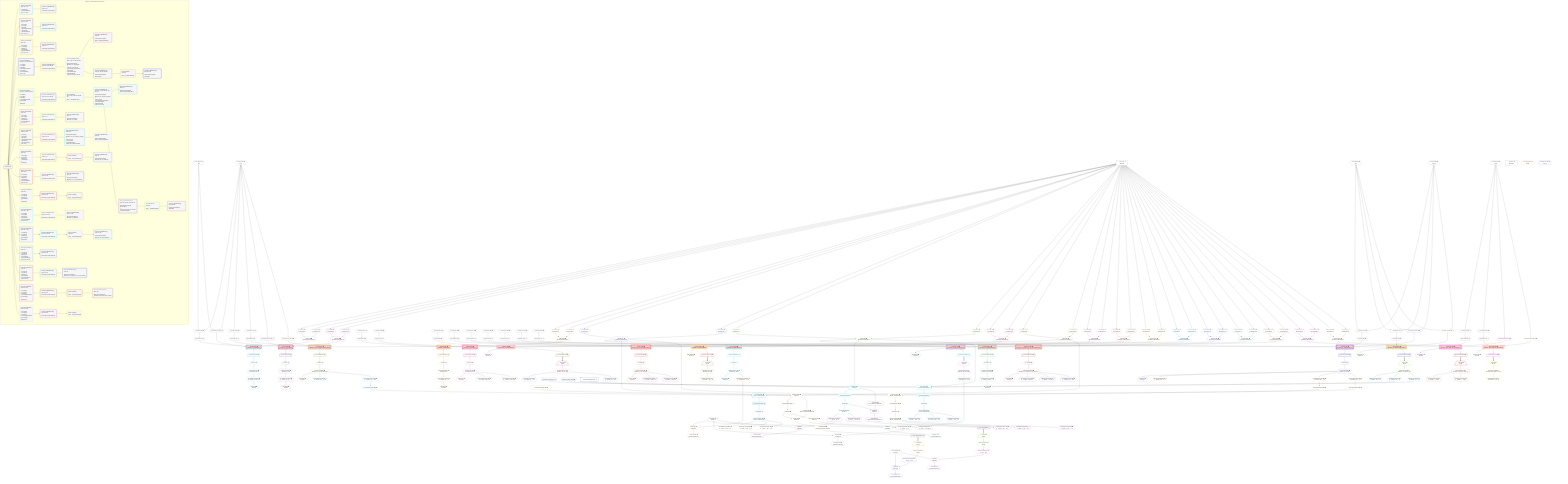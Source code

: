 %%{init: {'themeVariables': { 'fontSize': '12px'}}}%%
graph TD
    classDef path fill:#eee,stroke:#000,color:#000
    classDef plan fill:#fff,stroke-width:1px,color:#000
    classDef itemplan fill:#fff,stroke-width:2px,color:#000
    classDef unbatchedplan fill:#dff,stroke-width:1px,color:#000
    classDef sideeffectplan fill:#fcc,stroke-width:2px,color:#000
    classDef bucket fill:#f6f6f6,color:#000,stroke-width:2px,text-align:left

    subgraph "Buckets for mutations/v4/mutation-return-types"
    Bucket0("Bucket 0 (root)"):::bucket
    Bucket1("Bucket 1 (mutationField)<br />Deps: 13, 14, 20<br /><br />1: PgSelect[10]<br />2: PgSelectRows[16]<br />ᐳ: 15, 17, 18, 19"):::bucket
    Bucket2("Bucket 2 (mutationField)<br />Deps: 32, 2, 301<br /><br />1: Access[23]<br />2: Access[24]<br />3: Object[25]<br />4: PgFromExpression[26]<br />5: PgSelect[22]<br />6: PgSelectRows[28]<br />ᐳ: 27, 29, 30, 31"):::bucket
    Bucket3("Bucket 3 (mutationField)<br />Deps: 43, 2<br /><br />1: Access[35]<br />2: Access[36]<br />3: Object[37]<br />4: PgSelect[34]<br />5: PgSelectRows[39]<br />ᐳ: 38, 40, 41, 42"):::bucket
    Bucket4("Bucket 4 (mutationField)<br />Deps: 56, 2, 303, 304, 189, 286<br /><br />1: Access[48]<br />2: Access[49]<br />3: Object[50]<br />4: PgFromExpression[51]<br />5: PgSelect[47]<br />6: PgSelectRows[53]<br />ᐳ: 52, 54, 55"):::bucket
    Bucket5("Bucket 5 (mutationField)<br />Deps: 64, 2, 303, 304, 189, 286<br /><br />1: Access[59]<br />2: Access[60]<br />3: Object[61]<br />4: PgFromExpression[62]<br />5: PgSelect[58]<br />6: <br />ᐳ: Object[63]"):::bucket
    Bucket6("Bucket 6 (mutationField)<br />Deps: 74, 2<br /><br />1: Access[67]<br />2: Access[68]<br />3: Object[69]<br />4: PgSelect[66]<br />5: PgSelectRows[71]<br />ᐳ: 70, 72, 73"):::bucket
    Bucket7("Bucket 7 (mutationField)<br />Deps: 85, 2, 301<br /><br />1: Access[77]<br />2: Access[78]<br />3: Object[79]<br />4: PgFromExpression[80]<br />5: PgSelect[76]<br />6: PgSelectRows[82]<br />ᐳ: 81, 83, 84"):::bucket
    Bucket8("Bucket 8 (mutationField)<br />Deps: 92, 2<br /><br />1: Access[88]<br />2: Access[89]<br />3: Object[90]<br />4: PgSelect[87]<br />5: <br />ᐳ: Object[91]"):::bucket
    Bucket9("Bucket 9 (mutationField)<br />Deps: 102, 2<br /><br />1: Access[95]<br />2: Access[96]<br />3: Object[97]<br />4: PgSelect[94]<br />5: PgSelectRows[99]<br />ᐳ: 98, 100, 101"):::bucket
    Bucket10("Bucket 10 (mutationField)<br />Deps: 109, 2<br /><br />1: Access[105]<br />2: Access[106]<br />3: Object[107]<br />4: PgSelect[104]<br />5: <br />ᐳ: Object[108]"):::bucket
    Bucket11("Bucket 11 (mutationField)<br />Deps: 119, 2, 189<br /><br />1: Access[112]<br />2: Access[113]<br />3: Object[114]<br />4: PgSelect[111]<br />5: PgSelectRows[116]<br />ᐳ: 115, 117, 118"):::bucket
    Bucket12("Bucket 12 (mutationField)<br />Deps: 126, 2, 189<br /><br />1: Access[122]<br />2: Access[123]<br />3: Object[124]<br />4: PgSelect[121]<br />5: <br />ᐳ: Object[125]"):::bucket
    Bucket13("Bucket 13 (mutationField)<br />Deps: 137, 2<br /><br />1: Access[129]<br />2: Access[130]<br />3: Object[131]<br />4: PgSelect[128]<br />5: PgSelectRows[133]<br />ᐳ: 132, 134, 135, 136"):::bucket
    Bucket14("Bucket 14 (mutationField)<br />Deps: 147, 2<br /><br />1: Access[140]<br />2: Access[141]<br />3: Object[142]<br />4: PgSelect[139]<br />5: PgSelectRows[144]<br />ᐳ: 143, 145, 146"):::bucket
    Bucket15("Bucket 15 (mutationField)<br />Deps: 156, 2, 305<br /><br />1: Access[151]<br />2: Access[152]<br />3: Object[153]<br />4: PgFromExpression[154]<br />5: PgSelect[150]<br />6: <br />ᐳ: Object[155]"):::bucket
    Bucket16("Bucket 16 (mutationField)<br />Deps: 164, 2, 305<br /><br />1: Access[159]<br />2: Access[160]<br />3: Object[161]<br />4: PgFromExpression[162]<br />5: PgSelect[158]<br />6: <br />ᐳ: Object[163]"):::bucket
    Bucket17("Bucket 17 (nullableBoundary)<br />Deps: 19, 18<br /><br />ROOT Object{1}ᐸ{result}ᐳ[19]"):::bucket
    Bucket18("Bucket 18 (nullableBoundary)<br />Deps: 31, 30<br /><br />ROOT Object{2}ᐸ{result}ᐳ[31]"):::bucket
    Bucket19("Bucket 19 (nullableBoundary)<br />Deps: 42, 41<br /><br />ROOT Object{3}ᐸ{result}ᐳ[42]"):::bucket
    Bucket20("Bucket 20 (nullableBoundary)<br />Deps: 55, 54, 50, 189, 286<br /><br />ROOT Object{4}ᐸ{result}ᐳ[55]"):::bucket
    Bucket21("Bucket 21 (nullableBoundary)<br />Deps: 58, 63, 61, 189, 286<br /><br />ROOT Object{5}ᐸ{result}ᐳ[63]"):::bucket
    Bucket22("Bucket 22 (nullableBoundary)<br />Deps: 73, 72<br /><br />ROOT Object{6}ᐸ{result}ᐳ[73]"):::bucket
    Bucket23("Bucket 23 (nullableBoundary)<br />Deps: 84, 83, 79<br /><br />ROOT Object{7}ᐸ{result}ᐳ[84]"):::bucket
    Bucket24("Bucket 24 (nullableBoundary)<br />Deps: 87, 91<br /><br />ROOT Object{8}ᐸ{result}ᐳ[91]"):::bucket
    Bucket25("Bucket 25 (nullableBoundary)<br />Deps: 101, 100<br /><br />ROOT Object{9}ᐸ{result}ᐳ[101]"):::bucket
    Bucket26("Bucket 26 (nullableBoundary)<br />Deps: 104, 108<br /><br />ROOT Object{10}ᐸ{result}ᐳ[108]"):::bucket
    Bucket27("Bucket 27 (nullableBoundary)<br />Deps: 118, 117, 189<br /><br />ROOT Object{11}ᐸ{result}ᐳ[118]"):::bucket
    Bucket28("Bucket 28 (nullableBoundary)<br />Deps: 121, 125, 189<br /><br />ROOT Object{12}ᐸ{result}ᐳ[125]"):::bucket
    Bucket29("Bucket 29 (nullableBoundary)<br />Deps: 136, 135<br /><br />ROOT Object{13}ᐸ{result}ᐳ[136]"):::bucket
    Bucket30("Bucket 30 (nullableBoundary)<br />Deps: 146, 145<br /><br />ROOT Object{14}ᐸ{result}ᐳ[146]"):::bucket
    Bucket31("Bucket 31 (nullableBoundary)<br />Deps: 150, 155<br /><br />ROOT Object{15}ᐸ{result}ᐳ[155]"):::bucket
    Bucket32("Bucket 32 (nullableBoundary)<br />Deps: 158, 163<br /><br />ROOT Object{16}ᐸ{result}ᐳ[163]"):::bucket
    Bucket33("Bucket 33 (nullableBoundary)<br />Deps: 54, 50, 293, 189, 286, 262<br /><br />ROOT PgSelectSingle{4}ᐸmutation_out_complexᐳ[54]<br />1: <br />ᐳ: 185, 194, 215, 199, 218<br />2: PgSelect[195], PgSelect[216]<br />ᐳ: Access[294]<br />3: PgSelectRows[201], PgSelectRows[220]<br />ᐳ: 200, 202, 219, 221, 295, 296"):::bucket
    Bucket34("Bucket 34 (nullableBoundary)<br />Deps: 72<br /><br />ROOT PgSelectSingle{6}ᐸmutation_out_outᐳ[72]"):::bucket
    Bucket35("Bucket 35 (nullableBoundary)<br />Deps: 83, 79<br /><br />ROOT PgSelectSingle{7}ᐸmutation_out_out_compound_typeᐳ[83]<br />1: <br />ᐳ: 187, 204, 209<br />2: PgSelect[205]<br />3: PgSelectRows[211]<br />ᐳ: First[210], PgSelectSingle[212]"):::bucket
    Bucket36("Bucket 36 (nullableBoundary)<br />Deps: 100<br /><br />ROOT PgSelectSingle{9}ᐸmutation_out_out_unnamedᐳ[100]"):::bucket
    Bucket37("Bucket 37 (nullableBoundary)<br />Deps: 117, 189<br /><br />ROOT PgSelectSingle{11}ᐸmutation_out_tableᐳ[117]"):::bucket
    Bucket38("Bucket 38 (nullableBoundary)<br />Deps: 145<br /><br />ROOT PgSelectSingle{14}ᐸmutation_out_unnamed_out_out_unnamedᐳ[145]"):::bucket
    Bucket39("Bucket 39 (listItem)<br />Deps: 61, 234, 243, 297, 189, 286, 276<br /><br />ROOT __Item{39}ᐸ165ᐳ[171]"):::bucket
    Bucket40("Bucket 40 (listItem)<br /><br />ROOT __Item{40}ᐸ166ᐳ[173]"):::bucket
    Bucket41("Bucket 41 (listItem)<br /><br />ROOT __Item{41}ᐸ167ᐳ[175]"):::bucket
    Bucket42("Bucket 42 (listItem)<br />Deps: 189<br /><br />ROOT __Item{42}ᐸ168ᐳ[178]"):::bucket
    Bucket43("Bucket 43 (listItem)<br /><br />ROOT __Item{43}ᐸ169ᐳ[180]"):::bucket
    Bucket44("Bucket 44 (listItem)<br /><br />ROOT __Item{44}ᐸ170ᐳ[182]"):::bucket
    Bucket45("Bucket 45 (nullableBoundary)<br />Deps: 172, 61, 234, 243, 297, 189, 286, 276<br /><br />ROOT PgSelectSingle{39}ᐸmutation_out_complex_setofᐳ[172]<br />1: <br />ᐳ: 223, 229, 240<br />2: PgSelect[230], PgSelect[241]<br />3: PgSelectRows[236], PgSelectRows[245]<br />ᐳ: 235, 237, 244, 246"):::bucket
    Bucket46("Bucket 46 (nullableBoundary)<br />Deps: 174<br /><br />ROOT PgSelectSingle{40}ᐸmutation_out_out_setofᐳ[174]"):::bucket
    Bucket47("Bucket 47 (nullableBoundary)<br />Deps: 179, 189<br /><br />ROOT PgSelectSingle{42}ᐸmutation_out_table_setofᐳ[179]"):::bucket
    Bucket48("Bucket 48 (nullableBoundary)<br />Deps: 181<br /><br />ROOT PgSelectSingle{43}ᐸmutation_returns_table_multi_colᐳ[181]"):::bucket
    Bucket49("Bucket 49 (nullableBoundary)<br />Deps: 202<br /><br />ROOT PgSelectSingle{33}ᐸfrmcdc_compoundTypeᐳ[202]"):::bucket
    Bucket50("Bucket 50 (nullableBoundary)<br />Deps: 212<br /><br />ROOT PgSelectSingle{35}ᐸfrmcdc_compoundTypeᐳ[212]"):::bucket
    Bucket51("Bucket 51 (nullableBoundary)<br />Deps: 221, 189, 296, 286, 262<br /><br />ROOT PgSelectSingle{33}ᐸpersonᐳ[221]"):::bucket
    Bucket52("Bucket 52 (nullableBoundary)<br />Deps: 237<br /><br />ROOT PgSelectSingle{45}ᐸfrmcdc_compoundTypeᐳ[237]"):::bucket
    Bucket53("Bucket 53 (nullableBoundary)<br />Deps: 246, 189, 241, 244, 286, 276<br /><br />ROOT PgSelectSingle{45}ᐸpersonᐳ[246]<br />1: <br />ᐳ: 265, 270, 298, 266, 267, 299, 300<br />2: PgSelectRows[283]"):::bucket
    Bucket54("Bucket 54 (listItem)<br />Deps: 286<br /><br />ROOT __Item{54}ᐸ279ᐳ[280]"):::bucket
    Bucket55("Bucket 55 (nullableBoundary)<br />Deps: 281, 286<br /><br />ROOT PgSelectSingle{54}ᐸpostᐳ[281]"):::bucket
    Bucket56("Bucket 56 (listItem)<br />Deps: 286<br /><br />ROOT __Item{56}ᐸ283ᐳ[284]"):::bucket
    Bucket57("Bucket 57 (nullableBoundary)<br />Deps: 285, 286<br /><br />ROOT PgSelectSingle{56}ᐸpostᐳ[285]"):::bucket
    end
    Bucket0 --> Bucket1 & Bucket2 & Bucket3 & Bucket4 & Bucket5 & Bucket6 & Bucket7 & Bucket8 & Bucket9 & Bucket10 & Bucket11 & Bucket12 & Bucket13 & Bucket14 & Bucket15 & Bucket16
    Bucket1 --> Bucket17
    Bucket2 --> Bucket18
    Bucket3 --> Bucket19
    Bucket4 --> Bucket20
    Bucket5 --> Bucket21
    Bucket6 --> Bucket22
    Bucket7 --> Bucket23
    Bucket8 --> Bucket24
    Bucket9 --> Bucket25
    Bucket10 --> Bucket26
    Bucket11 --> Bucket27
    Bucket12 --> Bucket28
    Bucket13 --> Bucket29
    Bucket14 --> Bucket30
    Bucket15 --> Bucket31
    Bucket16 --> Bucket32
    Bucket20 --> Bucket33
    Bucket21 --> Bucket39
    Bucket22 --> Bucket34
    Bucket23 --> Bucket35
    Bucket24 --> Bucket40
    Bucket25 --> Bucket36
    Bucket26 --> Bucket41
    Bucket27 --> Bucket37
    Bucket28 --> Bucket42
    Bucket30 --> Bucket38
    Bucket31 --> Bucket43
    Bucket32 --> Bucket44
    Bucket33 --> Bucket49 & Bucket51
    Bucket35 --> Bucket50
    Bucket39 --> Bucket45
    Bucket40 --> Bucket46
    Bucket42 --> Bucket47
    Bucket43 --> Bucket48
    Bucket45 --> Bucket52 & Bucket53
    Bucket51 --> Bucket54
    Bucket53 --> Bucket56
    Bucket54 --> Bucket55
    Bucket56 --> Bucket57

    %% plan dependencies
    __InputObject6{{"__InputObject[6∈0] ➊"}}:::plan
    Constant301{{"Constant[301∈0] ➊<br />ᐸ10ᐳ"}}:::plan
    Constant302{{"Constant[302∈0] ➊<br />ᐸ5ᐳ"}}:::plan
    Constant301 & Constant302 --> __InputObject6
    __InputObject44{{"__InputObject[44∈0] ➊"}}:::plan
    Constant303{{"Constant[303∈0] ➊<br />ᐸ1ᐳ"}}:::plan
    Constant304{{"Constant[304∈0] ➊<br />ᐸ'test'ᐳ"}}:::plan
    Constant303 & Constant304 --> __InputObject44
    __InputObject57{{"__InputObject[57∈0] ➊"}}:::plan
    Constant303 & Constant304 --> __InputObject57
    Object13{{"Object[13∈0] ➊<br />ᐸ{pgSettings,withPgClient}ᐳ"}}:::plan
    Access11{{"Access[11∈0] ➊<br />ᐸ2.pgSettingsᐳ"}}:::plan
    Access12{{"Access[12∈0] ➊<br />ᐸ2.withPgClientᐳ"}}:::plan
    Access11 & Access12 --> Object13
    PgFromExpression14{{"PgFromExpression[14∈0] ➊"}}:::plan
    Constant301 & Constant302 --> PgFromExpression14
    __InputObject21{{"__InputObject[21∈0] ➊"}}:::plan
    Constant301 --> __InputObject21
    __InputObject75{{"__InputObject[75∈0] ➊"}}:::plan
    Constant301 --> __InputObject75
    __InputObject148{{"__InputObject[148∈0] ➊"}}:::plan
    Constant305{{"Constant[305∈0] ➊<br />ᐸ20ᐳ"}}:::plan
    Constant305 --> __InputObject148
    __InputObject157{{"__InputObject[157∈0] ➊"}}:::plan
    Constant305 --> __InputObject157
    __Value2["__Value[2∈0] ➊<br />ᐸcontextᐳ"]:::plan
    __Value2 --> Access11
    __Value2 --> Access12
    ApplyInput20{{"ApplyInput[20∈0] ➊"}}:::plan
    __InputObject6 --> ApplyInput20
    ApplyInput32{{"ApplyInput[32∈0] ➊"}}:::plan
    __InputObject21 --> ApplyInput32
    __InputObject33{{"__InputObject[33∈0] ➊"}}:::plan
    ApplyInput43{{"ApplyInput[43∈0] ➊"}}:::plan
    __InputObject33 --> ApplyInput43
    ApplyInput56{{"ApplyInput[56∈0] ➊"}}:::plan
    __InputObject44 --> ApplyInput56
    ApplyInput64{{"ApplyInput[64∈0] ➊"}}:::plan
    __InputObject57 --> ApplyInput64
    __InputObject65{{"__InputObject[65∈0] ➊"}}:::plan
    ApplyInput74{{"ApplyInput[74∈0] ➊"}}:::plan
    __InputObject65 --> ApplyInput74
    ApplyInput85{{"ApplyInput[85∈0] ➊"}}:::plan
    __InputObject75 --> ApplyInput85
    __InputObject86{{"__InputObject[86∈0] ➊"}}:::plan
    ApplyInput92{{"ApplyInput[92∈0] ➊"}}:::plan
    __InputObject86 --> ApplyInput92
    __InputObject93{{"__InputObject[93∈0] ➊"}}:::plan
    ApplyInput102{{"ApplyInput[102∈0] ➊"}}:::plan
    __InputObject93 --> ApplyInput102
    __InputObject103{{"__InputObject[103∈0] ➊"}}:::plan
    ApplyInput109{{"ApplyInput[109∈0] ➊"}}:::plan
    __InputObject103 --> ApplyInput109
    __InputObject110{{"__InputObject[110∈0] ➊"}}:::plan
    ApplyInput119{{"ApplyInput[119∈0] ➊"}}:::plan
    __InputObject110 --> ApplyInput119
    __InputObject120{{"__InputObject[120∈0] ➊"}}:::plan
    ApplyInput126{{"ApplyInput[126∈0] ➊"}}:::plan
    __InputObject120 --> ApplyInput126
    __InputObject127{{"__InputObject[127∈0] ➊"}}:::plan
    ApplyInput137{{"ApplyInput[137∈0] ➊"}}:::plan
    __InputObject127 --> ApplyInput137
    __InputObject138{{"__InputObject[138∈0] ➊"}}:::plan
    ApplyInput147{{"ApplyInput[147∈0] ➊"}}:::plan
    __InputObject138 --> ApplyInput147
    ApplyInput156{{"ApplyInput[156∈0] ➊"}}:::plan
    __InputObject148 --> ApplyInput156
    ApplyInput164{{"ApplyInput[164∈0] ➊"}}:::plan
    __InputObject157 --> ApplyInput164
    __Value4["__Value[4∈0] ➊<br />ᐸrootValueᐳ"]:::plan
    Constant189{{"Constant[189∈0] ➊<br />ᐸ'people'ᐳ"}}:::plan
    Constant286{{"Constant[286∈0] ➊<br />ᐸ'posts'ᐳ"}}:::plan
    PgSelect10[["PgSelect[10∈1] ➊<br />ᐸmutation_in_inout(mutation)ᐳ"]]:::sideeffectplan
    Object13 & PgFromExpression14 & ApplyInput20 --> PgSelect10
    First15{{"First[15∈1] ➊"}}:::plan
    PgSelectRows16[["PgSelectRows[16∈1] ➊"]]:::plan
    PgSelectRows16 --> First15
    PgSelect10 --> PgSelectRows16
    PgSelectSingle17{{"PgSelectSingle[17∈1] ➊<br />ᐸmutation_in_inoutᐳ"}}:::plan
    First15 --> PgSelectSingle17
    PgClassExpression18{{"PgClassExpression[18∈1] ➊<br />ᐸ__mutation_in_inout__.vᐳ"}}:::plan
    PgSelectSingle17 --> PgClassExpression18
    Object19{{"Object[19∈1] ➊<br />ᐸ{result}ᐳ"}}:::plan
    PgClassExpression18 --> Object19
    PgSelect22[["PgSelect[22∈2] ➊<br />ᐸmutation_in_out(mutation)ᐳ"]]:::sideeffectplan
    Object25{{"Object[25∈2] ➊<br />ᐸ{pgSettings,withPgClient}ᐳ"}}:::plan
    PgFromExpression26{{"PgFromExpression[26∈2] ➊"}}:::plan
    Object25 & PgFromExpression26 & ApplyInput32 --> PgSelect22
    Access23{{"Access[23∈2] ➊<br />ᐸ2.pgSettingsᐳ"}}:::plan
    Access24{{"Access[24∈2] ➊<br />ᐸ2.withPgClientᐳ"}}:::plan
    Access23 & Access24 --> Object25
    __Value2 --> Access23
    __Value2 --> Access24
    Constant301 --> PgFromExpression26
    First27{{"First[27∈2] ➊"}}:::plan
    PgSelectRows28[["PgSelectRows[28∈2] ➊"]]:::plan
    PgSelectRows28 --> First27
    PgSelect22 --> PgSelectRows28
    PgSelectSingle29{{"PgSelectSingle[29∈2] ➊<br />ᐸmutation_in_outᐳ"}}:::plan
    First27 --> PgSelectSingle29
    PgClassExpression30{{"PgClassExpression[30∈2] ➊<br />ᐸ__mutation_in_out__.vᐳ"}}:::plan
    PgSelectSingle29 --> PgClassExpression30
    Object31{{"Object[31∈2] ➊<br />ᐸ{result}ᐳ"}}:::plan
    PgClassExpression30 --> Object31
    PgSelect34[["PgSelect[34∈3] ➊<br />ᐸmutation_out(mutation)ᐳ"]]:::sideeffectplan
    Object37{{"Object[37∈3] ➊<br />ᐸ{pgSettings,withPgClient}ᐳ"}}:::plan
    Object37 & ApplyInput43 --> PgSelect34
    Access35{{"Access[35∈3] ➊<br />ᐸ2.pgSettingsᐳ"}}:::plan
    Access36{{"Access[36∈3] ➊<br />ᐸ2.withPgClientᐳ"}}:::plan
    Access35 & Access36 --> Object37
    __Value2 --> Access35
    __Value2 --> Access36
    First38{{"First[38∈3] ➊"}}:::plan
    PgSelectRows39[["PgSelectRows[39∈3] ➊"]]:::plan
    PgSelectRows39 --> First38
    PgSelect34 --> PgSelectRows39
    PgSelectSingle40{{"PgSelectSingle[40∈3] ➊<br />ᐸmutation_outᐳ"}}:::plan
    First38 --> PgSelectSingle40
    PgClassExpression41{{"PgClassExpression[41∈3] ➊<br />ᐸ__mutation_out__.vᐳ"}}:::plan
    PgSelectSingle40 --> PgClassExpression41
    Object42{{"Object[42∈3] ➊<br />ᐸ{result}ᐳ"}}:::plan
    PgClassExpression41 --> Object42
    PgSelect47[["PgSelect[47∈4] ➊<br />ᐸmutation_out_complex(mutation)ᐳ"]]:::sideeffectplan
    Object50{{"Object[50∈4] ➊<br />ᐸ{pgSettings,withPgClient}ᐳ"}}:::plan
    PgFromExpression51{{"PgFromExpression[51∈4] ➊"}}:::plan
    Object50 & PgFromExpression51 & ApplyInput56 --> PgSelect47
    Access48{{"Access[48∈4] ➊<br />ᐸ2.pgSettingsᐳ"}}:::plan
    Access49{{"Access[49∈4] ➊<br />ᐸ2.withPgClientᐳ"}}:::plan
    Access48 & Access49 --> Object50
    Constant303 & Constant304 --> PgFromExpression51
    __Value2 --> Access48
    __Value2 --> Access49
    First52{{"First[52∈4] ➊"}}:::plan
    PgSelectRows53[["PgSelectRows[53∈4] ➊"]]:::plan
    PgSelectRows53 --> First52
    PgSelect47 --> PgSelectRows53
    PgSelectSingle54{{"PgSelectSingle[54∈4] ➊<br />ᐸmutation_out_complexᐳ"}}:::plan
    First52 --> PgSelectSingle54
    Object55{{"Object[55∈4] ➊<br />ᐸ{result}ᐳ"}}:::plan
    PgSelectSingle54 --> Object55
    PgSelect58[["PgSelect[58∈5] ➊<br />ᐸmutation_out_complex_setof(mutation)ᐳ"]]:::sideeffectplan
    Object61{{"Object[61∈5] ➊<br />ᐸ{pgSettings,withPgClient}ᐳ"}}:::plan
    PgFromExpression62{{"PgFromExpression[62∈5] ➊"}}:::plan
    Object61 & PgFromExpression62 & ApplyInput64 --> PgSelect58
    Access59{{"Access[59∈5] ➊<br />ᐸ2.pgSettingsᐳ"}}:::plan
    Access60{{"Access[60∈5] ➊<br />ᐸ2.withPgClientᐳ"}}:::plan
    Access59 & Access60 --> Object61
    Constant303 & Constant304 --> PgFromExpression62
    __Value2 --> Access59
    __Value2 --> Access60
    Object63{{"Object[63∈5] ➊<br />ᐸ{result}ᐳ"}}:::plan
    PgSelect58 --> Object63
    PgSelect66[["PgSelect[66∈6] ➊<br />ᐸmutation_out_out(mutation)ᐳ"]]:::sideeffectplan
    Object69{{"Object[69∈6] ➊<br />ᐸ{pgSettings,withPgClient}ᐳ"}}:::plan
    Object69 & ApplyInput74 --> PgSelect66
    Access67{{"Access[67∈6] ➊<br />ᐸ2.pgSettingsᐳ"}}:::plan
    Access68{{"Access[68∈6] ➊<br />ᐸ2.withPgClientᐳ"}}:::plan
    Access67 & Access68 --> Object69
    __Value2 --> Access67
    __Value2 --> Access68
    First70{{"First[70∈6] ➊"}}:::plan
    PgSelectRows71[["PgSelectRows[71∈6] ➊"]]:::plan
    PgSelectRows71 --> First70
    PgSelect66 --> PgSelectRows71
    PgSelectSingle72{{"PgSelectSingle[72∈6] ➊<br />ᐸmutation_out_outᐳ"}}:::plan
    First70 --> PgSelectSingle72
    Object73{{"Object[73∈6] ➊<br />ᐸ{result}ᐳ"}}:::plan
    PgSelectSingle72 --> Object73
    PgSelect76[["PgSelect[76∈7] ➊<br />ᐸmutation_out_out_compound_type(mutation)ᐳ"]]:::sideeffectplan
    Object79{{"Object[79∈7] ➊<br />ᐸ{pgSettings,withPgClient}ᐳ"}}:::plan
    PgFromExpression80{{"PgFromExpression[80∈7] ➊"}}:::plan
    Object79 & PgFromExpression80 & ApplyInput85 --> PgSelect76
    Access77{{"Access[77∈7] ➊<br />ᐸ2.pgSettingsᐳ"}}:::plan
    Access78{{"Access[78∈7] ➊<br />ᐸ2.withPgClientᐳ"}}:::plan
    Access77 & Access78 --> Object79
    __Value2 --> Access77
    __Value2 --> Access78
    Constant301 --> PgFromExpression80
    First81{{"First[81∈7] ➊"}}:::plan
    PgSelectRows82[["PgSelectRows[82∈7] ➊"]]:::plan
    PgSelectRows82 --> First81
    PgSelect76 --> PgSelectRows82
    PgSelectSingle83{{"PgSelectSingle[83∈7] ➊<br />ᐸmutation_out_out_compound_typeᐳ"}}:::plan
    First81 --> PgSelectSingle83
    Object84{{"Object[84∈7] ➊<br />ᐸ{result}ᐳ"}}:::plan
    PgSelectSingle83 --> Object84
    PgSelect87[["PgSelect[87∈8] ➊<br />ᐸmutation_out_out_setof(mutation)ᐳ"]]:::sideeffectplan
    Object90{{"Object[90∈8] ➊<br />ᐸ{pgSettings,withPgClient}ᐳ"}}:::plan
    Object90 & ApplyInput92 --> PgSelect87
    Access88{{"Access[88∈8] ➊<br />ᐸ2.pgSettingsᐳ"}}:::plan
    Access89{{"Access[89∈8] ➊<br />ᐸ2.withPgClientᐳ"}}:::plan
    Access88 & Access89 --> Object90
    __Value2 --> Access88
    __Value2 --> Access89
    Object91{{"Object[91∈8] ➊<br />ᐸ{result}ᐳ"}}:::plan
    PgSelect87 --> Object91
    PgSelect94[["PgSelect[94∈9] ➊<br />ᐸmutation_out_out_unnamed(mutation)ᐳ"]]:::sideeffectplan
    Object97{{"Object[97∈9] ➊<br />ᐸ{pgSettings,withPgClient}ᐳ"}}:::plan
    Object97 & ApplyInput102 --> PgSelect94
    Access95{{"Access[95∈9] ➊<br />ᐸ2.pgSettingsᐳ"}}:::plan
    Access96{{"Access[96∈9] ➊<br />ᐸ2.withPgClientᐳ"}}:::plan
    Access95 & Access96 --> Object97
    __Value2 --> Access95
    __Value2 --> Access96
    First98{{"First[98∈9] ➊"}}:::plan
    PgSelectRows99[["PgSelectRows[99∈9] ➊"]]:::plan
    PgSelectRows99 --> First98
    PgSelect94 --> PgSelectRows99
    PgSelectSingle100{{"PgSelectSingle[100∈9] ➊<br />ᐸmutation_out_out_unnamedᐳ"}}:::plan
    First98 --> PgSelectSingle100
    Object101{{"Object[101∈9] ➊<br />ᐸ{result}ᐳ"}}:::plan
    PgSelectSingle100 --> Object101
    PgSelect104[["PgSelect[104∈10] ➊<br />ᐸmutation_out_setof(mutation)ᐳ"]]:::sideeffectplan
    Object107{{"Object[107∈10] ➊<br />ᐸ{pgSettings,withPgClient}ᐳ"}}:::plan
    Object107 & ApplyInput109 --> PgSelect104
    Access105{{"Access[105∈10] ➊<br />ᐸ2.pgSettingsᐳ"}}:::plan
    Access106{{"Access[106∈10] ➊<br />ᐸ2.withPgClientᐳ"}}:::plan
    Access105 & Access106 --> Object107
    __Value2 --> Access105
    __Value2 --> Access106
    Object108{{"Object[108∈10] ➊<br />ᐸ{result}ᐳ"}}:::plan
    PgSelect104 --> Object108
    PgSelect111[["PgSelect[111∈11] ➊<br />ᐸmutation_out_table(mutation)ᐳ"]]:::sideeffectplan
    Object114{{"Object[114∈11] ➊<br />ᐸ{pgSettings,withPgClient}ᐳ"}}:::plan
    Object114 & ApplyInput119 --> PgSelect111
    Access112{{"Access[112∈11] ➊<br />ᐸ2.pgSettingsᐳ"}}:::plan
    Access113{{"Access[113∈11] ➊<br />ᐸ2.withPgClientᐳ"}}:::plan
    Access112 & Access113 --> Object114
    __Value2 --> Access112
    __Value2 --> Access113
    First115{{"First[115∈11] ➊"}}:::plan
    PgSelectRows116[["PgSelectRows[116∈11] ➊"]]:::plan
    PgSelectRows116 --> First115
    PgSelect111 --> PgSelectRows116
    PgSelectSingle117{{"PgSelectSingle[117∈11] ➊<br />ᐸmutation_out_tableᐳ"}}:::plan
    First115 --> PgSelectSingle117
    Object118{{"Object[118∈11] ➊<br />ᐸ{result}ᐳ"}}:::plan
    PgSelectSingle117 --> Object118
    PgSelect121[["PgSelect[121∈12] ➊<br />ᐸmutation_out_table_setof(mutation)ᐳ"]]:::sideeffectplan
    Object124{{"Object[124∈12] ➊<br />ᐸ{pgSettings,withPgClient}ᐳ"}}:::plan
    Object124 & ApplyInput126 --> PgSelect121
    Access122{{"Access[122∈12] ➊<br />ᐸ2.pgSettingsᐳ"}}:::plan
    Access123{{"Access[123∈12] ➊<br />ᐸ2.withPgClientᐳ"}}:::plan
    Access122 & Access123 --> Object124
    __Value2 --> Access122
    __Value2 --> Access123
    Object125{{"Object[125∈12] ➊<br />ᐸ{result}ᐳ"}}:::plan
    PgSelect121 --> Object125
    PgSelect128[["PgSelect[128∈13] ➊<br />ᐸmutation_out_unnamed(mutation)ᐳ"]]:::sideeffectplan
    Object131{{"Object[131∈13] ➊<br />ᐸ{pgSettings,withPgClient}ᐳ"}}:::plan
    Object131 & ApplyInput137 --> PgSelect128
    Access129{{"Access[129∈13] ➊<br />ᐸ2.pgSettingsᐳ"}}:::plan
    Access130{{"Access[130∈13] ➊<br />ᐸ2.withPgClientᐳ"}}:::plan
    Access129 & Access130 --> Object131
    __Value2 --> Access129
    __Value2 --> Access130
    First132{{"First[132∈13] ➊"}}:::plan
    PgSelectRows133[["PgSelectRows[133∈13] ➊"]]:::plan
    PgSelectRows133 --> First132
    PgSelect128 --> PgSelectRows133
    PgSelectSingle134{{"PgSelectSingle[134∈13] ➊<br />ᐸmutation_out_unnamedᐳ"}}:::plan
    First132 --> PgSelectSingle134
    PgClassExpression135{{"PgClassExpression[135∈13] ➊<br />ᐸ__mutation...nnamed__.vᐳ"}}:::plan
    PgSelectSingle134 --> PgClassExpression135
    Object136{{"Object[136∈13] ➊<br />ᐸ{result}ᐳ"}}:::plan
    PgClassExpression135 --> Object136
    PgSelect139[["PgSelect[139∈14] ➊<br />ᐸmutation_out_unnamed_out_out_unnamed(mutation)ᐳ"]]:::sideeffectplan
    Object142{{"Object[142∈14] ➊<br />ᐸ{pgSettings,withPgClient}ᐳ"}}:::plan
    Object142 & ApplyInput147 --> PgSelect139
    Access140{{"Access[140∈14] ➊<br />ᐸ2.pgSettingsᐳ"}}:::plan
    Access141{{"Access[141∈14] ➊<br />ᐸ2.withPgClientᐳ"}}:::plan
    Access140 & Access141 --> Object142
    __Value2 --> Access140
    __Value2 --> Access141
    First143{{"First[143∈14] ➊"}}:::plan
    PgSelectRows144[["PgSelectRows[144∈14] ➊"]]:::plan
    PgSelectRows144 --> First143
    PgSelect139 --> PgSelectRows144
    PgSelectSingle145{{"PgSelectSingle[145∈14] ➊<br />ᐸmutation_out_unnamed_out_out_unnamedᐳ"}}:::plan
    First143 --> PgSelectSingle145
    Object146{{"Object[146∈14] ➊<br />ᐸ{result}ᐳ"}}:::plan
    PgSelectSingle145 --> Object146
    PgSelect150[["PgSelect[150∈15] ➊<br />ᐸmutation_returns_table_multi_col(mutation)ᐳ"]]:::sideeffectplan
    Object153{{"Object[153∈15] ➊<br />ᐸ{pgSettings,withPgClient}ᐳ"}}:::plan
    PgFromExpression154{{"PgFromExpression[154∈15] ➊"}}:::plan
    Object153 & PgFromExpression154 & ApplyInput156 --> PgSelect150
    Access151{{"Access[151∈15] ➊<br />ᐸ2.pgSettingsᐳ"}}:::plan
    Access152{{"Access[152∈15] ➊<br />ᐸ2.withPgClientᐳ"}}:::plan
    Access151 & Access152 --> Object153
    __Value2 --> Access151
    __Value2 --> Access152
    Constant305 --> PgFromExpression154
    Object155{{"Object[155∈15] ➊<br />ᐸ{result}ᐳ"}}:::plan
    PgSelect150 --> Object155
    PgSelect158[["PgSelect[158∈16] ➊<br />ᐸmutation_returns_table_one_col(mutation)ᐳ"]]:::sideeffectplan
    Object161{{"Object[161∈16] ➊<br />ᐸ{pgSettings,withPgClient}ᐳ"}}:::plan
    PgFromExpression162{{"PgFromExpression[162∈16] ➊"}}:::plan
    Object161 & PgFromExpression162 & ApplyInput164 --> PgSelect158
    Access159{{"Access[159∈16] ➊<br />ᐸ2.pgSettingsᐳ"}}:::plan
    Access160{{"Access[160∈16] ➊<br />ᐸ2.withPgClientᐳ"}}:::plan
    Access159 & Access160 --> Object161
    __Value2 --> Access159
    __Value2 --> Access160
    Constant305 --> PgFromExpression162
    Object163{{"Object[163∈16] ➊<br />ᐸ{result}ᐳ"}}:::plan
    PgSelect158 --> Object163
    Connection262{{"Connection[262∈20] ➊<br />ᐸ258ᐳ"}}:::plan
    PgSelectInlineApply293["PgSelectInlineApply[293∈20] ➊"]:::plan
    PgSelectRows165[["PgSelectRows[165∈21] ➊"]]:::plan
    PgSelect58 --> PgSelectRows165
    PgFromExpression234{{"PgFromExpression[234∈21] ➊"}}:::plan
    PgFromExpression243{{"PgFromExpression[243∈21] ➊"}}:::plan
    Connection276{{"Connection[276∈21] ➊<br />ᐸ272ᐳ"}}:::plan
    PgSelectInlineApply297["PgSelectInlineApply[297∈21] ➊"]:::plan
    PgSelectRows166[["PgSelectRows[166∈24] ➊"]]:::plan
    PgSelect87 --> PgSelectRows166
    PgSelectRows167[["PgSelectRows[167∈26] ➊"]]:::plan
    PgSelect104 --> PgSelectRows167
    PgSelectRows168[["PgSelectRows[168∈28] ➊"]]:::plan
    PgSelect121 --> PgSelectRows168
    PgSelectRows169[["PgSelectRows[169∈31] ➊"]]:::plan
    PgSelect150 --> PgSelectRows169
    PgSelectRows170[["PgSelectRows[170∈32] ➊"]]:::plan
    PgSelect158 --> PgSelectRows170
    PgSelect216[["PgSelect[216∈33] ➊<br />ᐸpersonᐳ"]]:::plan
    PgFromExpression218{{"PgFromExpression[218∈33] ➊"}}:::plan
    Object50 & PgFromExpression218 & PgSelectInlineApply293 --> PgSelect216
    PgSelect195[["PgSelect[195∈33] ➊<br />ᐸfrmcdc_compoundTypeᐳ"]]:::plan
    PgFromExpression199{{"PgFromExpression[199∈33] ➊"}}:::plan
    Object50 & PgFromExpression199 --> PgSelect195
    List295{{"List[295∈33] ➊<br />ᐸ294,219ᐳ"}}:::plan
    Access294{{"Access[294∈33] ➊<br />ᐸ216.m.subqueryDetailsFor278ᐳ"}}:::plan
    First219{{"First[219∈33] ➊"}}:::plan
    Access294 & First219 --> List295
    PgClassExpression185{{"PgClassExpression[185∈33] ➊<br />ᐸ__mutation...plex__.”x”ᐳ"}}:::plan
    PgSelectSingle54 --> PgClassExpression185
    PgClassExpression194{{"PgClassExpression[194∈33] ➊<br />ᐸ__mutation...plex__.”y”ᐳ"}}:::plan
    PgSelectSingle54 --> PgClassExpression194
    PgClassExpression194 --> PgFromExpression199
    First200{{"First[200∈33] ➊"}}:::plan
    PgSelectRows201[["PgSelectRows[201∈33] ➊"]]:::plan
    PgSelectRows201 --> First200
    PgSelect195 --> PgSelectRows201
    PgSelectSingle202{{"PgSelectSingle[202∈33] ➊<br />ᐸfrmcdc_compoundTypeᐳ"}}:::plan
    First200 --> PgSelectSingle202
    PgClassExpression215{{"PgClassExpression[215∈33] ➊<br />ᐸ__mutation...plex__.”z”ᐳ"}}:::plan
    PgSelectSingle54 --> PgClassExpression215
    PgClassExpression215 --> PgFromExpression218
    PgSelectRows220[["PgSelectRows[220∈33] ➊"]]:::plan
    PgSelectRows220 --> First219
    PgSelect216 --> PgSelectRows220
    PgSelectSingle221{{"PgSelectSingle[221∈33] ➊<br />ᐸpersonᐳ"}}:::plan
    First219 --> PgSelectSingle221
    PgSelect216 --> Access294
    Lambda296{{"Lambda[296∈33] ➊<br />ᐸpgInlineViaSubqueryTransformᐳ"}}:::plan
    List295 --> Lambda296
    PgClassExpression186{{"PgClassExpression[186∈34] ➊<br />ᐸ__mutation...first_out”ᐳ"}}:::plan
    PgSelectSingle72 --> PgClassExpression186
    PgClassExpression203{{"PgClassExpression[203∈34] ➊<br />ᐸ__mutation...econd_out”ᐳ"}}:::plan
    PgSelectSingle72 --> PgClassExpression203
    PgSelect205[["PgSelect[205∈35] ➊<br />ᐸfrmcdc_compoundTypeᐳ"]]:::plan
    PgFromExpression209{{"PgFromExpression[209∈35] ➊"}}:::plan
    Object79 & PgFromExpression209 --> PgSelect205
    PgClassExpression187{{"PgClassExpression[187∈35] ➊<br />ᐸ__mutation...ype__.”o1”ᐳ"}}:::plan
    PgSelectSingle83 --> PgClassExpression187
    PgClassExpression204{{"PgClassExpression[204∈35] ➊<br />ᐸ__mutation...ype__.”o2”ᐳ"}}:::plan
    PgSelectSingle83 --> PgClassExpression204
    PgClassExpression204 --> PgFromExpression209
    First210{{"First[210∈35] ➊"}}:::plan
    PgSelectRows211[["PgSelectRows[211∈35] ➊"]]:::plan
    PgSelectRows211 --> First210
    PgSelect205 --> PgSelectRows211
    PgSelectSingle212{{"PgSelectSingle[212∈35] ➊<br />ᐸfrmcdc_compoundTypeᐳ"}}:::plan
    First210 --> PgSelectSingle212
    PgClassExpression188{{"PgClassExpression[188∈36] ➊<br />ᐸ__mutation....”column1”ᐳ"}}:::plan
    PgSelectSingle100 --> PgClassExpression188
    PgClassExpression213{{"PgClassExpression[213∈36] ➊<br />ᐸ__mutation....”column2”ᐳ"}}:::plan
    PgSelectSingle100 --> PgClassExpression213
    List191{{"List[191∈37] ➊<br />ᐸ189,190ᐳ"}}:::plan
    PgClassExpression190{{"PgClassExpression[190∈37] ➊<br />ᐸ__mutation...ble__.”id”ᐳ"}}:::plan
    Constant189 & PgClassExpression190 --> List191
    PgSelectSingle117 --> PgClassExpression190
    Lambda192{{"Lambda[192∈37] ➊<br />ᐸbase64JSONEncodeᐳ"}}:::plan
    List191 --> Lambda192
    PgClassExpression193{{"PgClassExpression[193∈38] ➊<br />ᐸ__mutation....”column1”ᐳ"}}:::plan
    PgSelectSingle145 --> PgClassExpression193
    PgClassExpression214{{"PgClassExpression[214∈38] ➊<br />ᐸ__mutation....”column3”ᐳ"}}:::plan
    PgSelectSingle145 --> PgClassExpression214
    PgClassExpression222{{"PgClassExpression[222∈38] ➊<br />ᐸ__mutation...med__.”o2”ᐳ"}}:::plan
    PgSelectSingle145 --> PgClassExpression222
    __Item171[/"__Item[171∈39]<br />ᐸ165ᐳ"\]:::itemplan
    PgSelectRows165 ==> __Item171
    PgSelectSingle172{{"PgSelectSingle[172∈39]<br />ᐸmutation_out_complex_setofᐳ"}}:::plan
    __Item171 --> PgSelectSingle172
    __Item173[/"__Item[173∈40]<br />ᐸ166ᐳ"\]:::itemplan
    PgSelectRows166 ==> __Item173
    PgSelectSingle174{{"PgSelectSingle[174∈40]<br />ᐸmutation_out_out_setofᐳ"}}:::plan
    __Item173 --> PgSelectSingle174
    __Item175[/"__Item[175∈41]<br />ᐸ167ᐳ"\]:::itemplan
    PgSelectRows167 ==> __Item175
    PgSelectSingle176{{"PgSelectSingle[176∈41]<br />ᐸmutation_out_setofᐳ"}}:::plan
    __Item175 --> PgSelectSingle176
    PgClassExpression177{{"PgClassExpression[177∈41]<br />ᐸ__mutation..._setof__.vᐳ"}}:::plan
    PgSelectSingle176 --> PgClassExpression177
    __Item178[/"__Item[178∈42]<br />ᐸ168ᐳ"\]:::itemplan
    PgSelectRows168 ==> __Item178
    PgSelectSingle179{{"PgSelectSingle[179∈42]<br />ᐸmutation_out_table_setofᐳ"}}:::plan
    __Item178 --> PgSelectSingle179
    __Item180[/"__Item[180∈43]<br />ᐸ169ᐳ"\]:::itemplan
    PgSelectRows169 ==> __Item180
    PgSelectSingle181{{"PgSelectSingle[181∈43]<br />ᐸmutation_returns_table_multi_colᐳ"}}:::plan
    __Item180 --> PgSelectSingle181
    __Item182[/"__Item[182∈44]<br />ᐸ170ᐳ"\]:::itemplan
    PgSelectRows170 ==> __Item182
    PgSelectSingle183{{"PgSelectSingle[183∈44]<br />ᐸmutation_returns_table_one_colᐳ"}}:::plan
    __Item182 --> PgSelectSingle183
    PgClassExpression184{{"PgClassExpression[184∈44]<br />ᐸ__mutation...ne_col__.vᐳ"}}:::plan
    PgSelectSingle183 --> PgClassExpression184
    PgSelect241[["PgSelect[241∈45]<br />ᐸpersonᐳ"]]:::plan
    PgClassExpression240{{"PgClassExpression[240∈45]<br />ᐸ__mutation...etof__.”z”ᐳ"}}:::plan
    Object61 & PgClassExpression240 & PgFromExpression243 & PgSelectInlineApply297 --> PgSelect241
    PgSelect230[["PgSelect[230∈45]<br />ᐸfrmcdc_compoundTypeᐳ"]]:::plan
    PgClassExpression229{{"PgClassExpression[229∈45]<br />ᐸ__mutation...etof__.”y”ᐳ"}}:::plan
    Object61 & PgClassExpression229 & PgFromExpression234 --> PgSelect230
    PgClassExpression223{{"PgClassExpression[223∈45]<br />ᐸ__mutation...etof__.”x”ᐳ"}}:::plan
    PgSelectSingle172 --> PgClassExpression223
    PgSelectSingle172 --> PgClassExpression229
    First235{{"First[235∈45]"}}:::plan
    PgSelectRows236[["PgSelectRows[236∈45]"]]:::plan
    PgSelectRows236 --> First235
    PgSelect230 --> PgSelectRows236
    PgSelectSingle237{{"PgSelectSingle[237∈45]<br />ᐸfrmcdc_compoundTypeᐳ"}}:::plan
    First235 --> PgSelectSingle237
    PgSelectSingle172 --> PgClassExpression240
    First244{{"First[244∈45]"}}:::plan
    PgSelectRows245[["PgSelectRows[245∈45]"]]:::plan
    PgSelectRows245 --> First244
    PgSelect241 --> PgSelectRows245
    PgSelectSingle246{{"PgSelectSingle[246∈45]<br />ᐸpersonᐳ"}}:::plan
    First244 --> PgSelectSingle246
    PgClassExpression224{{"PgClassExpression[224∈46]<br />ᐸ__mutation...tof__.”o1”ᐳ"}}:::plan
    PgSelectSingle174 --> PgClassExpression224
    PgClassExpression238{{"PgClassExpression[238∈46]<br />ᐸ__mutation...tof__.”o2”ᐳ"}}:::plan
    PgSelectSingle174 --> PgClassExpression238
    List226{{"List[226∈47]<br />ᐸ189,225ᐳ"}}:::plan
    PgClassExpression225{{"PgClassExpression[225∈47]<br />ᐸ__mutation...tof__.”id”ᐳ"}}:::plan
    Constant189 & PgClassExpression225 --> List226
    PgSelectSingle179 --> PgClassExpression225
    Lambda227{{"Lambda[227∈47]<br />ᐸbase64JSONEncodeᐳ"}}:::plan
    List226 --> Lambda227
    PgClassExpression228{{"PgClassExpression[228∈48]<br />ᐸ__mutation...l__.”col1”ᐳ"}}:::plan
    PgSelectSingle181 --> PgClassExpression228
    PgClassExpression239{{"PgClassExpression[239∈48]<br />ᐸ__mutation...l__.”col2”ᐳ"}}:::plan
    PgSelectSingle181 --> PgClassExpression239
    PgClassExpression247{{"PgClassExpression[247∈49] ➊<br />ᐸ__frmcdc_c...type__.”a”ᐳ"}}:::plan
    PgSelectSingle202 --> PgClassExpression247
    PgClassExpression252{{"PgClassExpression[252∈49] ➊<br />ᐸ__frmcdc_c...type__.”b”ᐳ"}}:::plan
    PgSelectSingle202 --> PgClassExpression252
    PgClassExpression254{{"PgClassExpression[254∈49] ➊<br />ᐸ__frmcdc_c...type__.”c”ᐳ"}}:::plan
    PgSelectSingle202 --> PgClassExpression254
    PgClassExpression248{{"PgClassExpression[248∈50] ➊<br />ᐸ__frmcdc_c...type__.”a”ᐳ"}}:::plan
    PgSelectSingle212 --> PgClassExpression248
    PgClassExpression253{{"PgClassExpression[253∈50] ➊<br />ᐸ__frmcdc_c...type__.”b”ᐳ"}}:::plan
    PgSelectSingle212 --> PgClassExpression253
    PgClassExpression255{{"PgClassExpression[255∈50] ➊<br />ᐸ__frmcdc_c...type__.”c”ᐳ"}}:::plan
    PgSelectSingle212 --> PgClassExpression255
    List250{{"List[250∈51] ➊<br />ᐸ189,249ᐳ"}}:::plan
    PgClassExpression249{{"PgClassExpression[249∈51] ➊<br />ᐸ__person__.”id”ᐳ"}}:::plan
    Constant189 & PgClassExpression249 --> List250
    PgSelectSingle221 --> PgClassExpression249
    Lambda251{{"Lambda[251∈51] ➊<br />ᐸbase64JSONEncodeᐳ"}}:::plan
    List250 --> Lambda251
    PgClassExpression256{{"PgClassExpression[256∈51] ➊<br />ᐸ__person__...full_name”ᐳ"}}:::plan
    PgSelectSingle221 --> PgClassExpression256
    PgSelectRows279[["PgSelectRows[279∈51] ➊"]]:::plan
    Lambda296 --> PgSelectRows279
    PgClassExpression264{{"PgClassExpression[264∈52]<br />ᐸ__frmcdc_c...type__.”a”ᐳ"}}:::plan
    PgSelectSingle237 --> PgClassExpression264
    PgClassExpression268{{"PgClassExpression[268∈52]<br />ᐸ__frmcdc_c...type__.”b”ᐳ"}}:::plan
    PgSelectSingle237 --> PgClassExpression268
    PgClassExpression269{{"PgClassExpression[269∈52]<br />ᐸ__frmcdc_c...type__.”c”ᐳ"}}:::plan
    PgSelectSingle237 --> PgClassExpression269
    List266{{"List[266∈53]<br />ᐸ189,265ᐳ"}}:::plan
    PgClassExpression265{{"PgClassExpression[265∈53]<br />ᐸ__person__.”id”ᐳ"}}:::plan
    Constant189 & PgClassExpression265 --> List266
    List299{{"List[299∈53]<br />ᐸ298,244ᐳ"}}:::plan
    Access298{{"Access[298∈53]<br />ᐸ241.m.subqueryDetailsFor282ᐳ"}}:::plan
    Access298 & First244 --> List299
    PgSelectSingle246 --> PgClassExpression265
    Lambda267{{"Lambda[267∈53]<br />ᐸbase64JSONEncodeᐳ"}}:::plan
    List266 --> Lambda267
    PgClassExpression270{{"PgClassExpression[270∈53]<br />ᐸ__person__...full_name”ᐳ"}}:::plan
    PgSelectSingle246 --> PgClassExpression270
    PgSelectRows283[["PgSelectRows[283∈53]"]]:::plan
    Lambda300{{"Lambda[300∈53]<br />ᐸpgInlineViaSubqueryTransformᐳ"}}:::plan
    Lambda300 --> PgSelectRows283
    PgSelect241 --> Access298
    List299 --> Lambda300
    __Item280[/"__Item[280∈54]<br />ᐸ279ᐳ"\]:::itemplan
    PgSelectRows279 ==> __Item280
    PgSelectSingle281{{"PgSelectSingle[281∈54]<br />ᐸpostᐳ"}}:::plan
    __Item280 --> PgSelectSingle281
    List288{{"List[288∈55]<br />ᐸ286,287ᐳ"}}:::plan
    PgClassExpression287{{"PgClassExpression[287∈55]<br />ᐸ__post__.”id”ᐳ"}}:::plan
    Constant286 & PgClassExpression287 --> List288
    PgSelectSingle281 --> PgClassExpression287
    Lambda289{{"Lambda[289∈55]<br />ᐸbase64JSONEncodeᐳ"}}:::plan
    List288 --> Lambda289
    __Item284[/"__Item[284∈56]<br />ᐸ283ᐳ"\]:::itemplan
    PgSelectRows283 ==> __Item284
    PgSelectSingle285{{"PgSelectSingle[285∈56]<br />ᐸpostᐳ"}}:::plan
    __Item284 --> PgSelectSingle285
    List291{{"List[291∈57]<br />ᐸ286,290ᐳ"}}:::plan
    PgClassExpression290{{"PgClassExpression[290∈57]<br />ᐸ__post__.”id”ᐳ"}}:::plan
    Constant286 & PgClassExpression290 --> List291
    PgSelectSingle285 --> PgClassExpression290
    Lambda292{{"Lambda[292∈57]<br />ᐸbase64JSONEncodeᐳ"}}:::plan
    List291 --> Lambda292

    %% define steps
    classDef bucket0 stroke:#696969
    class Bucket0,__Value2,__Value4,__InputObject6,Access11,Access12,Object13,PgFromExpression14,ApplyInput20,__InputObject21,ApplyInput32,__InputObject33,ApplyInput43,__InputObject44,ApplyInput56,__InputObject57,ApplyInput64,__InputObject65,ApplyInput74,__InputObject75,ApplyInput85,__InputObject86,ApplyInput92,__InputObject93,ApplyInput102,__InputObject103,ApplyInput109,__InputObject110,ApplyInput119,__InputObject120,ApplyInput126,__InputObject127,ApplyInput137,__InputObject138,ApplyInput147,__InputObject148,ApplyInput156,__InputObject157,ApplyInput164,Constant189,Constant286,Constant301,Constant302,Constant303,Constant304,Constant305 bucket0
    classDef bucket1 stroke:#00bfff
    class Bucket1,PgSelect10,First15,PgSelectRows16,PgSelectSingle17,PgClassExpression18,Object19 bucket1
    classDef bucket2 stroke:#7f007f
    class Bucket2,PgSelect22,Access23,Access24,Object25,PgFromExpression26,First27,PgSelectRows28,PgSelectSingle29,PgClassExpression30,Object31 bucket2
    classDef bucket3 stroke:#ffa500
    class Bucket3,PgSelect34,Access35,Access36,Object37,First38,PgSelectRows39,PgSelectSingle40,PgClassExpression41,Object42 bucket3
    classDef bucket4 stroke:#0000ff
    class Bucket4,PgSelect47,Access48,Access49,Object50,PgFromExpression51,First52,PgSelectRows53,PgSelectSingle54,Object55 bucket4
    classDef bucket5 stroke:#7fff00
    class Bucket5,PgSelect58,Access59,Access60,Object61,PgFromExpression62,Object63 bucket5
    classDef bucket6 stroke:#ff1493
    class Bucket6,PgSelect66,Access67,Access68,Object69,First70,PgSelectRows71,PgSelectSingle72,Object73 bucket6
    classDef bucket7 stroke:#808000
    class Bucket7,PgSelect76,Access77,Access78,Object79,PgFromExpression80,First81,PgSelectRows82,PgSelectSingle83,Object84 bucket7
    classDef bucket8 stroke:#dda0dd
    class Bucket8,PgSelect87,Access88,Access89,Object90,Object91 bucket8
    classDef bucket9 stroke:#ff0000
    class Bucket9,PgSelect94,Access95,Access96,Object97,First98,PgSelectRows99,PgSelectSingle100,Object101 bucket9
    classDef bucket10 stroke:#ffff00
    class Bucket10,PgSelect104,Access105,Access106,Object107,Object108 bucket10
    classDef bucket11 stroke:#00ffff
    class Bucket11,PgSelect111,Access112,Access113,Object114,First115,PgSelectRows116,PgSelectSingle117,Object118 bucket11
    classDef bucket12 stroke:#4169e1
    class Bucket12,PgSelect121,Access122,Access123,Object124,Object125 bucket12
    classDef bucket13 stroke:#3cb371
    class Bucket13,PgSelect128,Access129,Access130,Object131,First132,PgSelectRows133,PgSelectSingle134,PgClassExpression135,Object136 bucket13
    classDef bucket14 stroke:#a52a2a
    class Bucket14,PgSelect139,Access140,Access141,Object142,First143,PgSelectRows144,PgSelectSingle145,Object146 bucket14
    classDef bucket15 stroke:#ff00ff
    class Bucket15,PgSelect150,Access151,Access152,Object153,PgFromExpression154,Object155 bucket15
    classDef bucket16 stroke:#f5deb3
    class Bucket16,PgSelect158,Access159,Access160,Object161,PgFromExpression162,Object163 bucket16
    classDef bucket17 stroke:#696969
    class Bucket17 bucket17
    classDef bucket18 stroke:#00bfff
    class Bucket18 bucket18
    classDef bucket19 stroke:#7f007f
    class Bucket19 bucket19
    classDef bucket20 stroke:#ffa500
    class Bucket20,Connection262,PgSelectInlineApply293 bucket20
    classDef bucket21 stroke:#0000ff
    class Bucket21,PgSelectRows165,PgFromExpression234,PgFromExpression243,Connection276,PgSelectInlineApply297 bucket21
    classDef bucket22 stroke:#7fff00
    class Bucket22 bucket22
    classDef bucket23 stroke:#ff1493
    class Bucket23 bucket23
    classDef bucket24 stroke:#808000
    class Bucket24,PgSelectRows166 bucket24
    classDef bucket25 stroke:#dda0dd
    class Bucket25 bucket25
    classDef bucket26 stroke:#ff0000
    class Bucket26,PgSelectRows167 bucket26
    classDef bucket27 stroke:#ffff00
    class Bucket27 bucket27
    classDef bucket28 stroke:#00ffff
    class Bucket28,PgSelectRows168 bucket28
    classDef bucket29 stroke:#4169e1
    class Bucket29 bucket29
    classDef bucket30 stroke:#3cb371
    class Bucket30 bucket30
    classDef bucket31 stroke:#a52a2a
    class Bucket31,PgSelectRows169 bucket31
    classDef bucket32 stroke:#ff00ff
    class Bucket32,PgSelectRows170 bucket32
    classDef bucket33 stroke:#f5deb3
    class Bucket33,PgClassExpression185,PgClassExpression194,PgSelect195,PgFromExpression199,First200,PgSelectRows201,PgSelectSingle202,PgClassExpression215,PgSelect216,PgFromExpression218,First219,PgSelectRows220,PgSelectSingle221,Access294,List295,Lambda296 bucket33
    classDef bucket34 stroke:#696969
    class Bucket34,PgClassExpression186,PgClassExpression203 bucket34
    classDef bucket35 stroke:#00bfff
    class Bucket35,PgClassExpression187,PgClassExpression204,PgSelect205,PgFromExpression209,First210,PgSelectRows211,PgSelectSingle212 bucket35
    classDef bucket36 stroke:#7f007f
    class Bucket36,PgClassExpression188,PgClassExpression213 bucket36
    classDef bucket37 stroke:#ffa500
    class Bucket37,PgClassExpression190,List191,Lambda192 bucket37
    classDef bucket38 stroke:#0000ff
    class Bucket38,PgClassExpression193,PgClassExpression214,PgClassExpression222 bucket38
    classDef bucket39 stroke:#7fff00
    class Bucket39,__Item171,PgSelectSingle172 bucket39
    classDef bucket40 stroke:#ff1493
    class Bucket40,__Item173,PgSelectSingle174 bucket40
    classDef bucket41 stroke:#808000
    class Bucket41,__Item175,PgSelectSingle176,PgClassExpression177 bucket41
    classDef bucket42 stroke:#dda0dd
    class Bucket42,__Item178,PgSelectSingle179 bucket42
    classDef bucket43 stroke:#ff0000
    class Bucket43,__Item180,PgSelectSingle181 bucket43
    classDef bucket44 stroke:#ffff00
    class Bucket44,__Item182,PgSelectSingle183,PgClassExpression184 bucket44
    classDef bucket45 stroke:#00ffff
    class Bucket45,PgClassExpression223,PgClassExpression229,PgSelect230,First235,PgSelectRows236,PgSelectSingle237,PgClassExpression240,PgSelect241,First244,PgSelectRows245,PgSelectSingle246 bucket45
    classDef bucket46 stroke:#4169e1
    class Bucket46,PgClassExpression224,PgClassExpression238 bucket46
    classDef bucket47 stroke:#3cb371
    class Bucket47,PgClassExpression225,List226,Lambda227 bucket47
    classDef bucket48 stroke:#a52a2a
    class Bucket48,PgClassExpression228,PgClassExpression239 bucket48
    classDef bucket49 stroke:#ff00ff
    class Bucket49,PgClassExpression247,PgClassExpression252,PgClassExpression254 bucket49
    classDef bucket50 stroke:#f5deb3
    class Bucket50,PgClassExpression248,PgClassExpression253,PgClassExpression255 bucket50
    classDef bucket51 stroke:#696969
    class Bucket51,PgClassExpression249,List250,Lambda251,PgClassExpression256,PgSelectRows279 bucket51
    classDef bucket52 stroke:#00bfff
    class Bucket52,PgClassExpression264,PgClassExpression268,PgClassExpression269 bucket52
    classDef bucket53 stroke:#7f007f
    class Bucket53,PgClassExpression265,List266,Lambda267,PgClassExpression270,PgSelectRows283,Access298,List299,Lambda300 bucket53
    classDef bucket54 stroke:#ffa500
    class Bucket54,__Item280,PgSelectSingle281 bucket54
    classDef bucket55 stroke:#0000ff
    class Bucket55,PgClassExpression287,List288,Lambda289 bucket55
    classDef bucket56 stroke:#7fff00
    class Bucket56,__Item284,PgSelectSingle285 bucket56
    classDef bucket57 stroke:#ff1493
    class Bucket57,PgClassExpression290,List291,Lambda292 bucket57